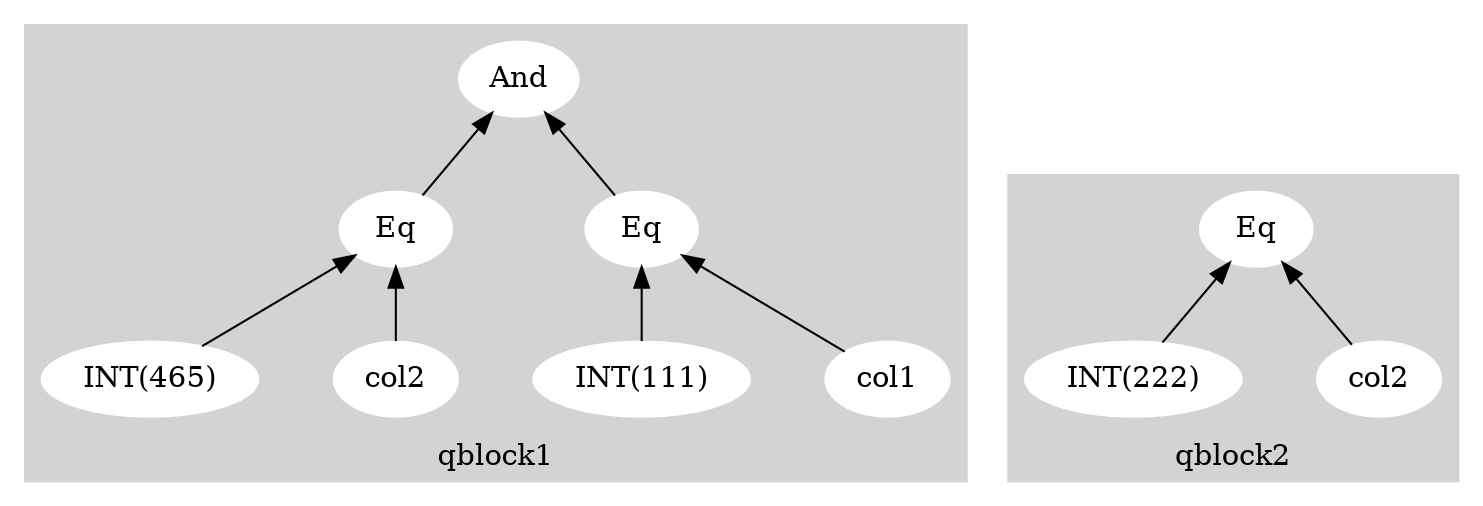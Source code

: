 digraph example1 {
    node [style=filled,color=white];
    rankdir=BT;
    splines=polyline;
    nodesep=0.5;
    style=filled;
    color=lightgrey;
  subgraph cluster_0 {
    label =  "qblock0";
  }
  subgraph cluster_1 {
    label =  "qblock1";
    exprnode0x7f83d460c538[label="And"];
    exprnode0x7f83d460bfc8 -> exprnode0x7f83d460c538;
    exprnode0x7f83d460c4e8 -> exprnode0x7f83d460c538;
    exprnode0x7f83d460bfc8[label="Eq"];
    exprnode0x7f83d460a6c8 -> exprnode0x7f83d460bfc8;
    exprnode0x7f83d460bf78 -> exprnode0x7f83d460bfc8;
    exprnode0x7f83d460a6c8[label="col1"];
    exprnode0x7f83d460bf78[label="INT(111)"];
    exprnode0x7f83d460c4e8[label="Eq"];
    exprnode0x7f83d460c018 -> exprnode0x7f83d460c4e8;
    exprnode0x7f83d460c498 -> exprnode0x7f83d460c4e8;
    exprnode0x7f83d460c018[label="col2"];
    exprnode0x7f83d460c498[label="INT(465)"];
  }
  subgraph cluster_2 {
    label =  "qblock2";
    exprnode0x7f83d460ce68[label="Eq"];
    exprnode0x7f83d460cdc8 -> exprnode0x7f83d460ce68;
    exprnode0x7f83d460ce18 -> exprnode0x7f83d460ce68;
    exprnode0x7f83d460cdc8[label="col2"];
    exprnode0x7f83d460ce18[label="INT(222)"];
  }
}
